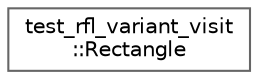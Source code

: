 digraph "类继承关系图"
{
 // LATEX_PDF_SIZE
  bgcolor="transparent";
  edge [fontname=Helvetica,fontsize=10,labelfontname=Helvetica,labelfontsize=10];
  node [fontname=Helvetica,fontsize=10,shape=box,height=0.2,width=0.4];
  rankdir="LR";
  Node0 [id="Node000000",label="test_rfl_variant_visit\l::Rectangle",height=0.2,width=0.4,color="grey40", fillcolor="white", style="filled",URL="$structtest__rfl__variant__visit_1_1_rectangle.html",tooltip=" "];
}
